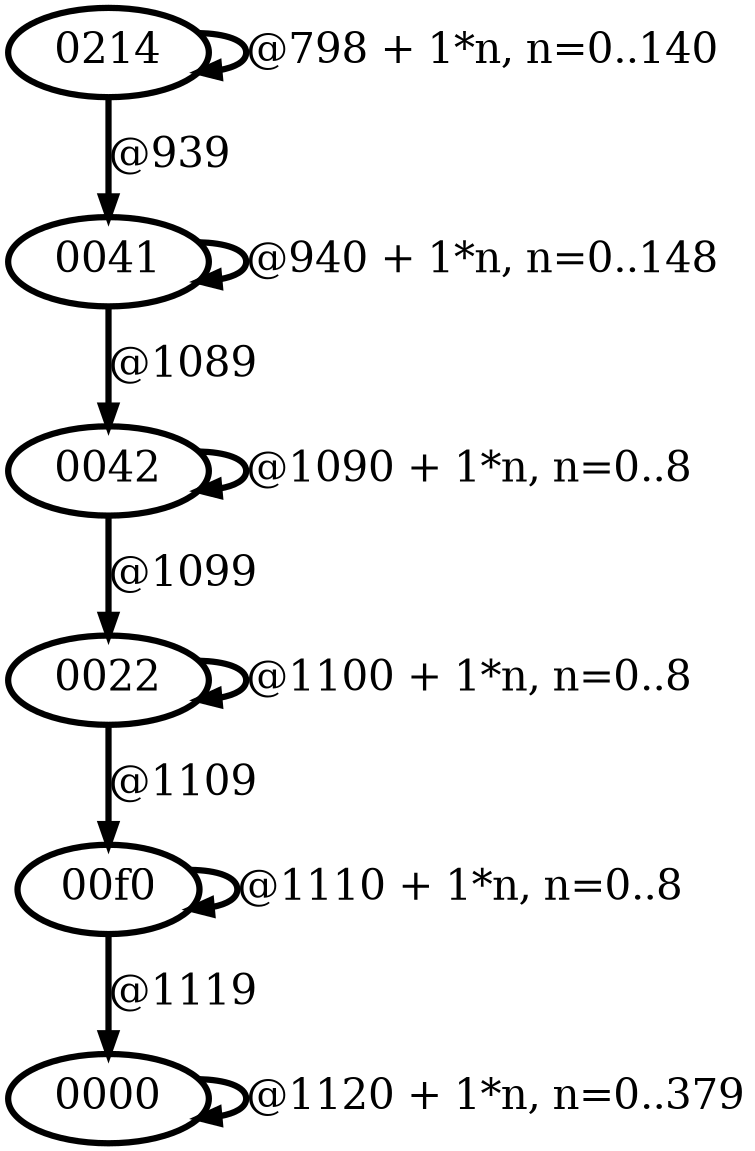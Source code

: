 digraph G {
        node [style=rounded, penwidth=3, fontsize=20, shape=oval];
        "0214" -> "0214" [label="@798 + 1*n, n=0..140", color=black,arrowsize=1,style=bold,penwidth=3,fontsize=20];
"0214" -> "0041" [label="@939", color=black,arrowsize=1,style=bold,penwidth=3,fontsize=20];
"0041" -> "0041" [label="@940 + 1*n, n=0..148", color=black,arrowsize=1,style=bold,penwidth=3,fontsize=20];
"0041" -> "0042" [label="@1089", color=black,arrowsize=1,style=bold,penwidth=3,fontsize=20];
"0042" -> "0042" [label="@1090 + 1*n, n=0..8", color=black,arrowsize=1,style=bold,penwidth=3,fontsize=20];
"0042" -> "0022" [label="@1099", color=black,arrowsize=1,style=bold,penwidth=3,fontsize=20];
"0022" -> "0022" [label="@1100 + 1*n, n=0..8", color=black,arrowsize=1,style=bold,penwidth=3,fontsize=20];
"0022" -> "00f0" [label="@1109", color=black,arrowsize=1,style=bold,penwidth=3,fontsize=20];
"00f0" -> "00f0" [label="@1110 + 1*n, n=0..8", color=black,arrowsize=1,style=bold,penwidth=3,fontsize=20];
"00f0" -> "0000" [label="@1119", color=black,arrowsize=1,style=bold,penwidth=3,fontsize=20];
"0000" -> "0000" [label="@1120 + 1*n, n=0..379", color=black,arrowsize=1,style=bold,penwidth=3,fontsize=20];
}
